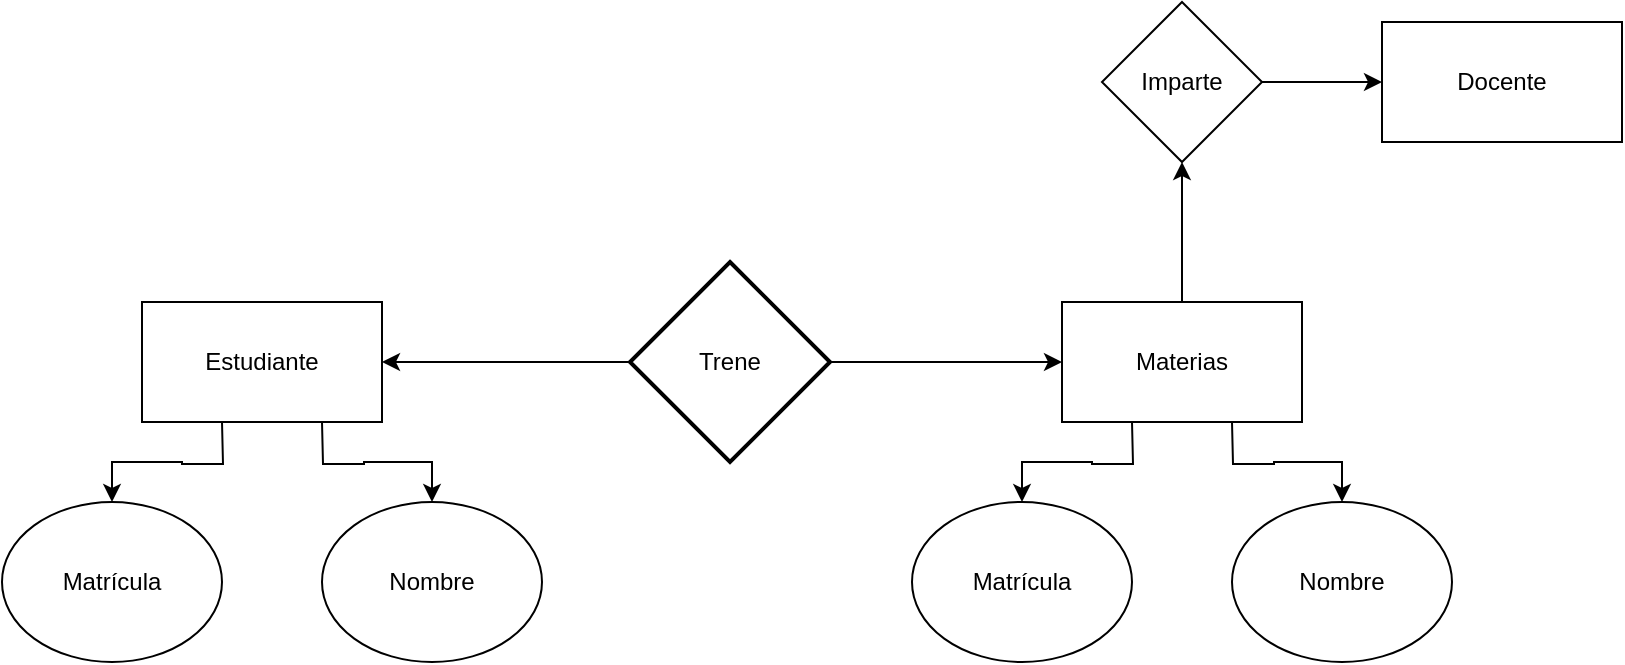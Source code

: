 <mxfile version="21.1.7" type="github">
  <diagram name="Página-1" id="tHIM2i9bDmpnFioX5hjq">
    <mxGraphModel dx="1100" dy="555" grid="1" gridSize="10" guides="1" tooltips="1" connect="1" arrows="1" fold="1" page="1" pageScale="1" pageWidth="827" pageHeight="1169" math="0" shadow="0">
      <root>
        <mxCell id="0" />
        <mxCell id="1" parent="0" />
        <mxCell id="phnxW7Hxmq01U_gXey0V-7" value="" style="edgeStyle=orthogonalEdgeStyle;rounded=0;orthogonalLoop=1;jettySize=auto;html=1;" edge="1" parent="1" target="phnxW7Hxmq01U_gXey0V-6">
          <mxGeometry relative="1" as="geometry">
            <mxPoint x="210" y="270" as="sourcePoint" />
          </mxGeometry>
        </mxCell>
        <mxCell id="phnxW7Hxmq01U_gXey0V-1" value="Estudiante" style="rounded=0;whiteSpace=wrap;html=1;" vertex="1" parent="1">
          <mxGeometry x="120" y="210" width="120" height="60" as="geometry" />
        </mxCell>
        <mxCell id="phnxW7Hxmq01U_gXey0V-16" value="" style="edgeStyle=orthogonalEdgeStyle;rounded=0;orthogonalLoop=1;jettySize=auto;html=1;" edge="1" parent="1" source="phnxW7Hxmq01U_gXey0V-2" target="phnxW7Hxmq01U_gXey0V-15">
          <mxGeometry relative="1" as="geometry" />
        </mxCell>
        <mxCell id="phnxW7Hxmq01U_gXey0V-2" value="Materias" style="rounded=0;whiteSpace=wrap;html=1;" vertex="1" parent="1">
          <mxGeometry x="580" y="210" width="120" height="60" as="geometry" />
        </mxCell>
        <mxCell id="phnxW7Hxmq01U_gXey0V-4" style="edgeStyle=orthogonalEdgeStyle;rounded=0;orthogonalLoop=1;jettySize=auto;html=1;" edge="1" parent="1" source="phnxW7Hxmq01U_gXey0V-3" target="phnxW7Hxmq01U_gXey0V-2">
          <mxGeometry relative="1" as="geometry" />
        </mxCell>
        <mxCell id="phnxW7Hxmq01U_gXey0V-5" style="edgeStyle=orthogonalEdgeStyle;rounded=0;orthogonalLoop=1;jettySize=auto;html=1;entryX=1;entryY=0.5;entryDx=0;entryDy=0;" edge="1" parent="1" source="phnxW7Hxmq01U_gXey0V-3" target="phnxW7Hxmq01U_gXey0V-1">
          <mxGeometry relative="1" as="geometry" />
        </mxCell>
        <mxCell id="phnxW7Hxmq01U_gXey0V-3" value="Trene" style="strokeWidth=2;html=1;shape=mxgraph.flowchart.decision;whiteSpace=wrap;" vertex="1" parent="1">
          <mxGeometry x="364" y="190" width="100" height="100" as="geometry" />
        </mxCell>
        <mxCell id="phnxW7Hxmq01U_gXey0V-6" value="Nombre" style="ellipse;whiteSpace=wrap;html=1;rounded=0;" vertex="1" parent="1">
          <mxGeometry x="210" y="310" width="110" height="80" as="geometry" />
        </mxCell>
        <mxCell id="phnxW7Hxmq01U_gXey0V-8" value="" style="edgeStyle=orthogonalEdgeStyle;rounded=0;orthogonalLoop=1;jettySize=auto;html=1;" edge="1" parent="1" target="phnxW7Hxmq01U_gXey0V-9">
          <mxGeometry relative="1" as="geometry">
            <mxPoint x="160" y="270" as="sourcePoint" />
          </mxGeometry>
        </mxCell>
        <mxCell id="phnxW7Hxmq01U_gXey0V-9" value="Matrícula" style="ellipse;whiteSpace=wrap;html=1;rounded=0;" vertex="1" parent="1">
          <mxGeometry x="50" y="310" width="110" height="80" as="geometry" />
        </mxCell>
        <mxCell id="phnxW7Hxmq01U_gXey0V-10" value="" style="edgeStyle=orthogonalEdgeStyle;rounded=0;orthogonalLoop=1;jettySize=auto;html=1;" edge="1" parent="1" target="phnxW7Hxmq01U_gXey0V-11">
          <mxGeometry relative="1" as="geometry">
            <mxPoint x="665" y="270" as="sourcePoint" />
          </mxGeometry>
        </mxCell>
        <mxCell id="phnxW7Hxmq01U_gXey0V-11" value="Nombre" style="ellipse;whiteSpace=wrap;html=1;rounded=0;" vertex="1" parent="1">
          <mxGeometry x="665" y="310" width="110" height="80" as="geometry" />
        </mxCell>
        <mxCell id="phnxW7Hxmq01U_gXey0V-12" value="" style="edgeStyle=orthogonalEdgeStyle;rounded=0;orthogonalLoop=1;jettySize=auto;html=1;" edge="1" parent="1" target="phnxW7Hxmq01U_gXey0V-13">
          <mxGeometry relative="1" as="geometry">
            <mxPoint x="615" y="270" as="sourcePoint" />
          </mxGeometry>
        </mxCell>
        <mxCell id="phnxW7Hxmq01U_gXey0V-13" value="Matrícula" style="ellipse;whiteSpace=wrap;html=1;rounded=0;" vertex="1" parent="1">
          <mxGeometry x="505" y="310" width="110" height="80" as="geometry" />
        </mxCell>
        <mxCell id="phnxW7Hxmq01U_gXey0V-18" value="" style="edgeStyle=orthogonalEdgeStyle;rounded=0;orthogonalLoop=1;jettySize=auto;html=1;" edge="1" parent="1" source="phnxW7Hxmq01U_gXey0V-15" target="phnxW7Hxmq01U_gXey0V-17">
          <mxGeometry relative="1" as="geometry" />
        </mxCell>
        <mxCell id="phnxW7Hxmq01U_gXey0V-15" value="Imparte" style="rhombus;whiteSpace=wrap;html=1;rounded=0;" vertex="1" parent="1">
          <mxGeometry x="600" y="60" width="80" height="80" as="geometry" />
        </mxCell>
        <mxCell id="phnxW7Hxmq01U_gXey0V-17" value="Docente" style="whiteSpace=wrap;html=1;rounded=0;" vertex="1" parent="1">
          <mxGeometry x="740" y="70" width="120" height="60" as="geometry" />
        </mxCell>
      </root>
    </mxGraphModel>
  </diagram>
</mxfile>

